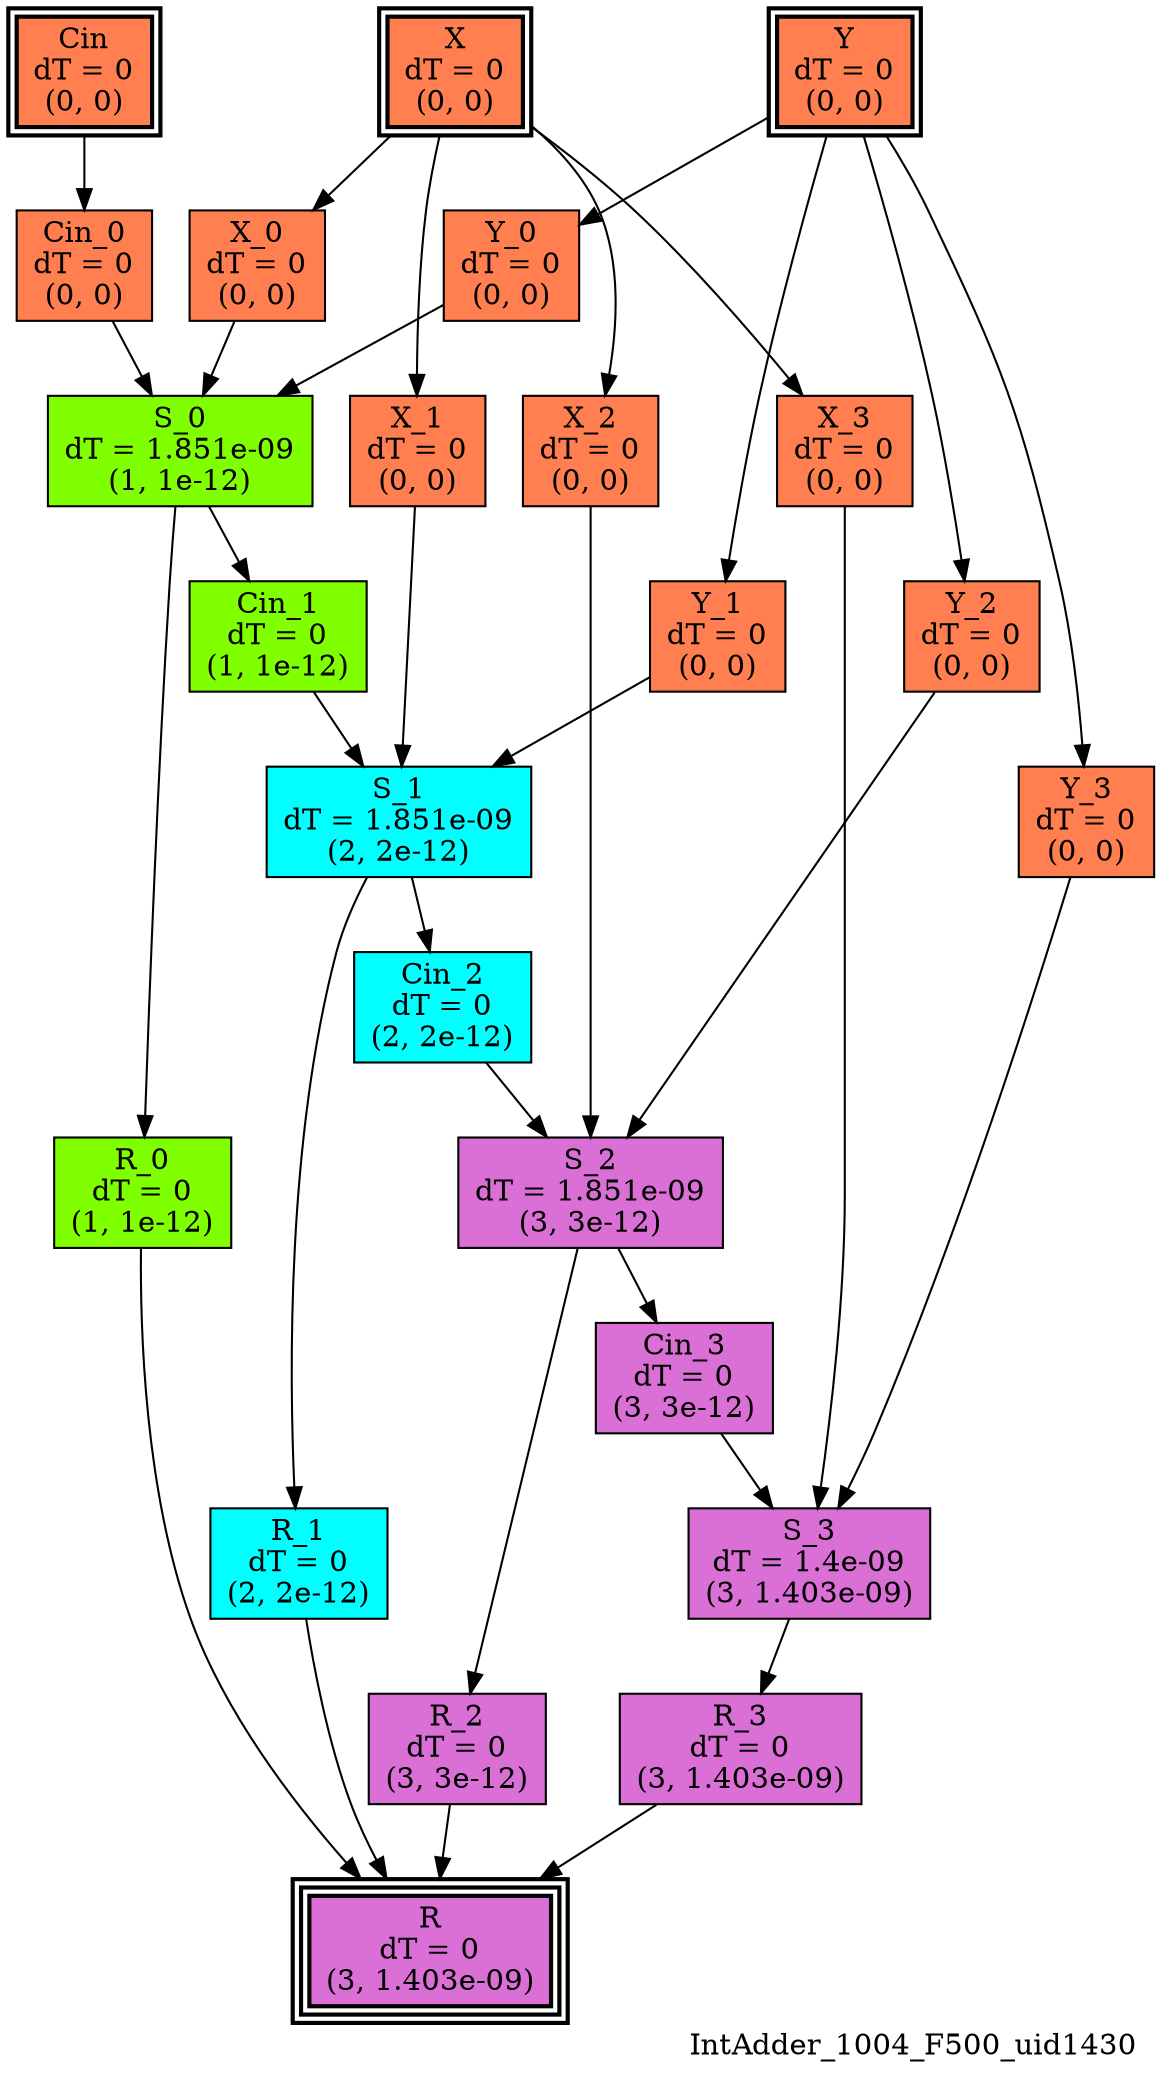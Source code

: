 digraph IntAdder_1004_F500_uid1430
{
	//graph drawing options
	label=IntAdder_1004_F500_uid1430;
	labelloc=bottom;
	labeljust=right;
	ratio=auto;
	nodesep=0.25;
	ranksep=0.5;

	//input/output signals of operator IntAdder_1004_F500_uid1430
	X__IntAdder_1004_F500_uid1430 [ label="X\ndT = 0\n(0, 0)", shape=box, color=black, style="bold, filled", fillcolor=coral, peripheries=2 ];
	Y__IntAdder_1004_F500_uid1430 [ label="Y\ndT = 0\n(0, 0)", shape=box, color=black, style="bold, filled", fillcolor=coral, peripheries=2 ];
	Cin__IntAdder_1004_F500_uid1430 [ label="Cin\ndT = 0\n(0, 0)", shape=box, color=black, style="bold, filled", fillcolor=coral, peripheries=2 ];
	R__IntAdder_1004_F500_uid1430 [ label="R\ndT = 0\n(3, 1.403e-09)", shape=box, color=black, style="bold, filled", fillcolor=orchid, peripheries=3 ];
	{rank=same X__IntAdder_1004_F500_uid1430, Y__IntAdder_1004_F500_uid1430, Cin__IntAdder_1004_F500_uid1430};
	{rank=same R__IntAdder_1004_F500_uid1430};
	//internal signals of operator IntAdder_1004_F500_uid1430
	Cin_0__IntAdder_1004_F500_uid1430 [ label="Cin_0\ndT = 0\n(0, 0)", shape=box, color=black, style=filled, fillcolor=coral, peripheries=1 ];
	X_0__IntAdder_1004_F500_uid1430 [ label="X_0\ndT = 0\n(0, 0)", shape=box, color=black, style=filled, fillcolor=coral, peripheries=1 ];
	Y_0__IntAdder_1004_F500_uid1430 [ label="Y_0\ndT = 0\n(0, 0)", shape=box, color=black, style=filled, fillcolor=coral, peripheries=1 ];
	S_0__IntAdder_1004_F500_uid1430 [ label="S_0\ndT = 1.851e-09\n(1, 1e-12)", shape=box, color=black, style=filled, fillcolor=chartreuse, peripheries=1 ];
	R_0__IntAdder_1004_F500_uid1430 [ label="R_0\ndT = 0\n(1, 1e-12)", shape=box, color=black, style=filled, fillcolor=chartreuse, peripheries=1 ];
	Cin_1__IntAdder_1004_F500_uid1430 [ label="Cin_1\ndT = 0\n(1, 1e-12)", shape=box, color=black, style=filled, fillcolor=chartreuse, peripheries=1 ];
	X_1__IntAdder_1004_F500_uid1430 [ label="X_1\ndT = 0\n(0, 0)", shape=box, color=black, style=filled, fillcolor=coral, peripheries=1 ];
	Y_1__IntAdder_1004_F500_uid1430 [ label="Y_1\ndT = 0\n(0, 0)", shape=box, color=black, style=filled, fillcolor=coral, peripheries=1 ];
	S_1__IntAdder_1004_F500_uid1430 [ label="S_1\ndT = 1.851e-09\n(2, 2e-12)", shape=box, color=black, style=filled, fillcolor=cyan, peripheries=1 ];
	R_1__IntAdder_1004_F500_uid1430 [ label="R_1\ndT = 0\n(2, 2e-12)", shape=box, color=black, style=filled, fillcolor=cyan, peripheries=1 ];
	Cin_2__IntAdder_1004_F500_uid1430 [ label="Cin_2\ndT = 0\n(2, 2e-12)", shape=box, color=black, style=filled, fillcolor=cyan, peripheries=1 ];
	X_2__IntAdder_1004_F500_uid1430 [ label="X_2\ndT = 0\n(0, 0)", shape=box, color=black, style=filled, fillcolor=coral, peripheries=1 ];
	Y_2__IntAdder_1004_F500_uid1430 [ label="Y_2\ndT = 0\n(0, 0)", shape=box, color=black, style=filled, fillcolor=coral, peripheries=1 ];
	S_2__IntAdder_1004_F500_uid1430 [ label="S_2\ndT = 1.851e-09\n(3, 3e-12)", shape=box, color=black, style=filled, fillcolor=orchid, peripheries=1 ];
	R_2__IntAdder_1004_F500_uid1430 [ label="R_2\ndT = 0\n(3, 3e-12)", shape=box, color=black, style=filled, fillcolor=orchid, peripheries=1 ];
	Cin_3__IntAdder_1004_F500_uid1430 [ label="Cin_3\ndT = 0\n(3, 3e-12)", shape=box, color=black, style=filled, fillcolor=orchid, peripheries=1 ];
	X_3__IntAdder_1004_F500_uid1430 [ label="X_3\ndT = 0\n(0, 0)", shape=box, color=black, style=filled, fillcolor=coral, peripheries=1 ];
	Y_3__IntAdder_1004_F500_uid1430 [ label="Y_3\ndT = 0\n(0, 0)", shape=box, color=black, style=filled, fillcolor=coral, peripheries=1 ];
	S_3__IntAdder_1004_F500_uid1430 [ label="S_3\ndT = 1.4e-09\n(3, 1.403e-09)", shape=box, color=black, style=filled, fillcolor=orchid, peripheries=1 ];
	R_3__IntAdder_1004_F500_uid1430 [ label="R_3\ndT = 0\n(3, 1.403e-09)", shape=box, color=black, style=filled, fillcolor=orchid, peripheries=1 ];

	//subcomponents of operator IntAdder_1004_F500_uid1430

	//input and internal signal connections of operator IntAdder_1004_F500_uid1430
	X__IntAdder_1004_F500_uid1430 -> X_0__IntAdder_1004_F500_uid1430 [ arrowhead=normal, arrowsize=1.0, arrowtail=normal, color=black, dir=forward  ];
	X__IntAdder_1004_F500_uid1430 -> X_1__IntAdder_1004_F500_uid1430 [ arrowhead=normal, arrowsize=1.0, arrowtail=normal, color=black, dir=forward  ];
	X__IntAdder_1004_F500_uid1430 -> X_2__IntAdder_1004_F500_uid1430 [ arrowhead=normal, arrowsize=1.0, arrowtail=normal, color=black, dir=forward  ];
	X__IntAdder_1004_F500_uid1430 -> X_3__IntAdder_1004_F500_uid1430 [ arrowhead=normal, arrowsize=1.0, arrowtail=normal, color=black, dir=forward  ];
	Y__IntAdder_1004_F500_uid1430 -> Y_0__IntAdder_1004_F500_uid1430 [ arrowhead=normal, arrowsize=1.0, arrowtail=normal, color=black, dir=forward  ];
	Y__IntAdder_1004_F500_uid1430 -> Y_1__IntAdder_1004_F500_uid1430 [ arrowhead=normal, arrowsize=1.0, arrowtail=normal, color=black, dir=forward  ];
	Y__IntAdder_1004_F500_uid1430 -> Y_2__IntAdder_1004_F500_uid1430 [ arrowhead=normal, arrowsize=1.0, arrowtail=normal, color=black, dir=forward  ];
	Y__IntAdder_1004_F500_uid1430 -> Y_3__IntAdder_1004_F500_uid1430 [ arrowhead=normal, arrowsize=1.0, arrowtail=normal, color=black, dir=forward  ];
	Cin__IntAdder_1004_F500_uid1430 -> Cin_0__IntAdder_1004_F500_uid1430 [ arrowhead=normal, arrowsize=1.0, arrowtail=normal, color=black, dir=forward  ];
	Cin_0__IntAdder_1004_F500_uid1430 -> S_0__IntAdder_1004_F500_uid1430 [ arrowhead=normal, arrowsize=1.0, arrowtail=normal, color=black, dir=forward  ];
	X_0__IntAdder_1004_F500_uid1430 -> S_0__IntAdder_1004_F500_uid1430 [ arrowhead=normal, arrowsize=1.0, arrowtail=normal, color=black, dir=forward  ];
	Y_0__IntAdder_1004_F500_uid1430 -> S_0__IntAdder_1004_F500_uid1430 [ arrowhead=normal, arrowsize=1.0, arrowtail=normal, color=black, dir=forward  ];
	S_0__IntAdder_1004_F500_uid1430 -> R_0__IntAdder_1004_F500_uid1430 [ arrowhead=normal, arrowsize=1.0, arrowtail=normal, color=black, dir=forward  ];
	S_0__IntAdder_1004_F500_uid1430 -> Cin_1__IntAdder_1004_F500_uid1430 [ arrowhead=normal, arrowsize=1.0, arrowtail=normal, color=black, dir=forward  ];
	R_0__IntAdder_1004_F500_uid1430 -> R__IntAdder_1004_F500_uid1430 [ arrowhead=normal, arrowsize=1.0, arrowtail=normal, color=black, dir=forward  ];
	Cin_1__IntAdder_1004_F500_uid1430 -> S_1__IntAdder_1004_F500_uid1430 [ arrowhead=normal, arrowsize=1.0, arrowtail=normal, color=black, dir=forward  ];
	X_1__IntAdder_1004_F500_uid1430 -> S_1__IntAdder_1004_F500_uid1430 [ arrowhead=normal, arrowsize=1.0, arrowtail=normal, color=black, dir=forward  ];
	Y_1__IntAdder_1004_F500_uid1430 -> S_1__IntAdder_1004_F500_uid1430 [ arrowhead=normal, arrowsize=1.0, arrowtail=normal, color=black, dir=forward  ];
	S_1__IntAdder_1004_F500_uid1430 -> R_1__IntAdder_1004_F500_uid1430 [ arrowhead=normal, arrowsize=1.0, arrowtail=normal, color=black, dir=forward  ];
	S_1__IntAdder_1004_F500_uid1430 -> Cin_2__IntAdder_1004_F500_uid1430 [ arrowhead=normal, arrowsize=1.0, arrowtail=normal, color=black, dir=forward  ];
	R_1__IntAdder_1004_F500_uid1430 -> R__IntAdder_1004_F500_uid1430 [ arrowhead=normal, arrowsize=1.0, arrowtail=normal, color=black, dir=forward  ];
	Cin_2__IntAdder_1004_F500_uid1430 -> S_2__IntAdder_1004_F500_uid1430 [ arrowhead=normal, arrowsize=1.0, arrowtail=normal, color=black, dir=forward  ];
	X_2__IntAdder_1004_F500_uid1430 -> S_2__IntAdder_1004_F500_uid1430 [ arrowhead=normal, arrowsize=1.0, arrowtail=normal, color=black, dir=forward  ];
	Y_2__IntAdder_1004_F500_uid1430 -> S_2__IntAdder_1004_F500_uid1430 [ arrowhead=normal, arrowsize=1.0, arrowtail=normal, color=black, dir=forward  ];
	S_2__IntAdder_1004_F500_uid1430 -> R_2__IntAdder_1004_F500_uid1430 [ arrowhead=normal, arrowsize=1.0, arrowtail=normal, color=black, dir=forward  ];
	S_2__IntAdder_1004_F500_uid1430 -> Cin_3__IntAdder_1004_F500_uid1430 [ arrowhead=normal, arrowsize=1.0, arrowtail=normal, color=black, dir=forward  ];
	R_2__IntAdder_1004_F500_uid1430 -> R__IntAdder_1004_F500_uid1430 [ arrowhead=normal, arrowsize=1.0, arrowtail=normal, color=black, dir=forward  ];
	Cin_3__IntAdder_1004_F500_uid1430 -> S_3__IntAdder_1004_F500_uid1430 [ arrowhead=normal, arrowsize=1.0, arrowtail=normal, color=black, dir=forward  ];
	X_3__IntAdder_1004_F500_uid1430 -> S_3__IntAdder_1004_F500_uid1430 [ arrowhead=normal, arrowsize=1.0, arrowtail=normal, color=black, dir=forward  ];
	Y_3__IntAdder_1004_F500_uid1430 -> S_3__IntAdder_1004_F500_uid1430 [ arrowhead=normal, arrowsize=1.0, arrowtail=normal, color=black, dir=forward  ];
	S_3__IntAdder_1004_F500_uid1430 -> R_3__IntAdder_1004_F500_uid1430 [ arrowhead=normal, arrowsize=1.0, arrowtail=normal, color=black, dir=forward  ];
	R_3__IntAdder_1004_F500_uid1430 -> R__IntAdder_1004_F500_uid1430 [ arrowhead=normal, arrowsize=1.0, arrowtail=normal, color=black, dir=forward  ];
}

